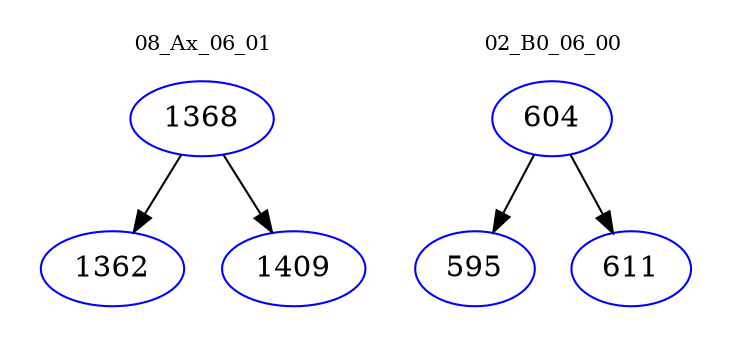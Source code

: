 digraph{
subgraph cluster_0 {
color = white
label = "08_Ax_06_01";
fontsize=10;
T0_1368 [label="1368", color="blue"]
T0_1368 -> T0_1362 [color="black"]
T0_1362 [label="1362", color="blue"]
T0_1368 -> T0_1409 [color="black"]
T0_1409 [label="1409", color="blue"]
}
subgraph cluster_1 {
color = white
label = "02_B0_06_00";
fontsize=10;
T1_604 [label="604", color="blue"]
T1_604 -> T1_595 [color="black"]
T1_595 [label="595", color="blue"]
T1_604 -> T1_611 [color="black"]
T1_611 [label="611", color="blue"]
}
}
